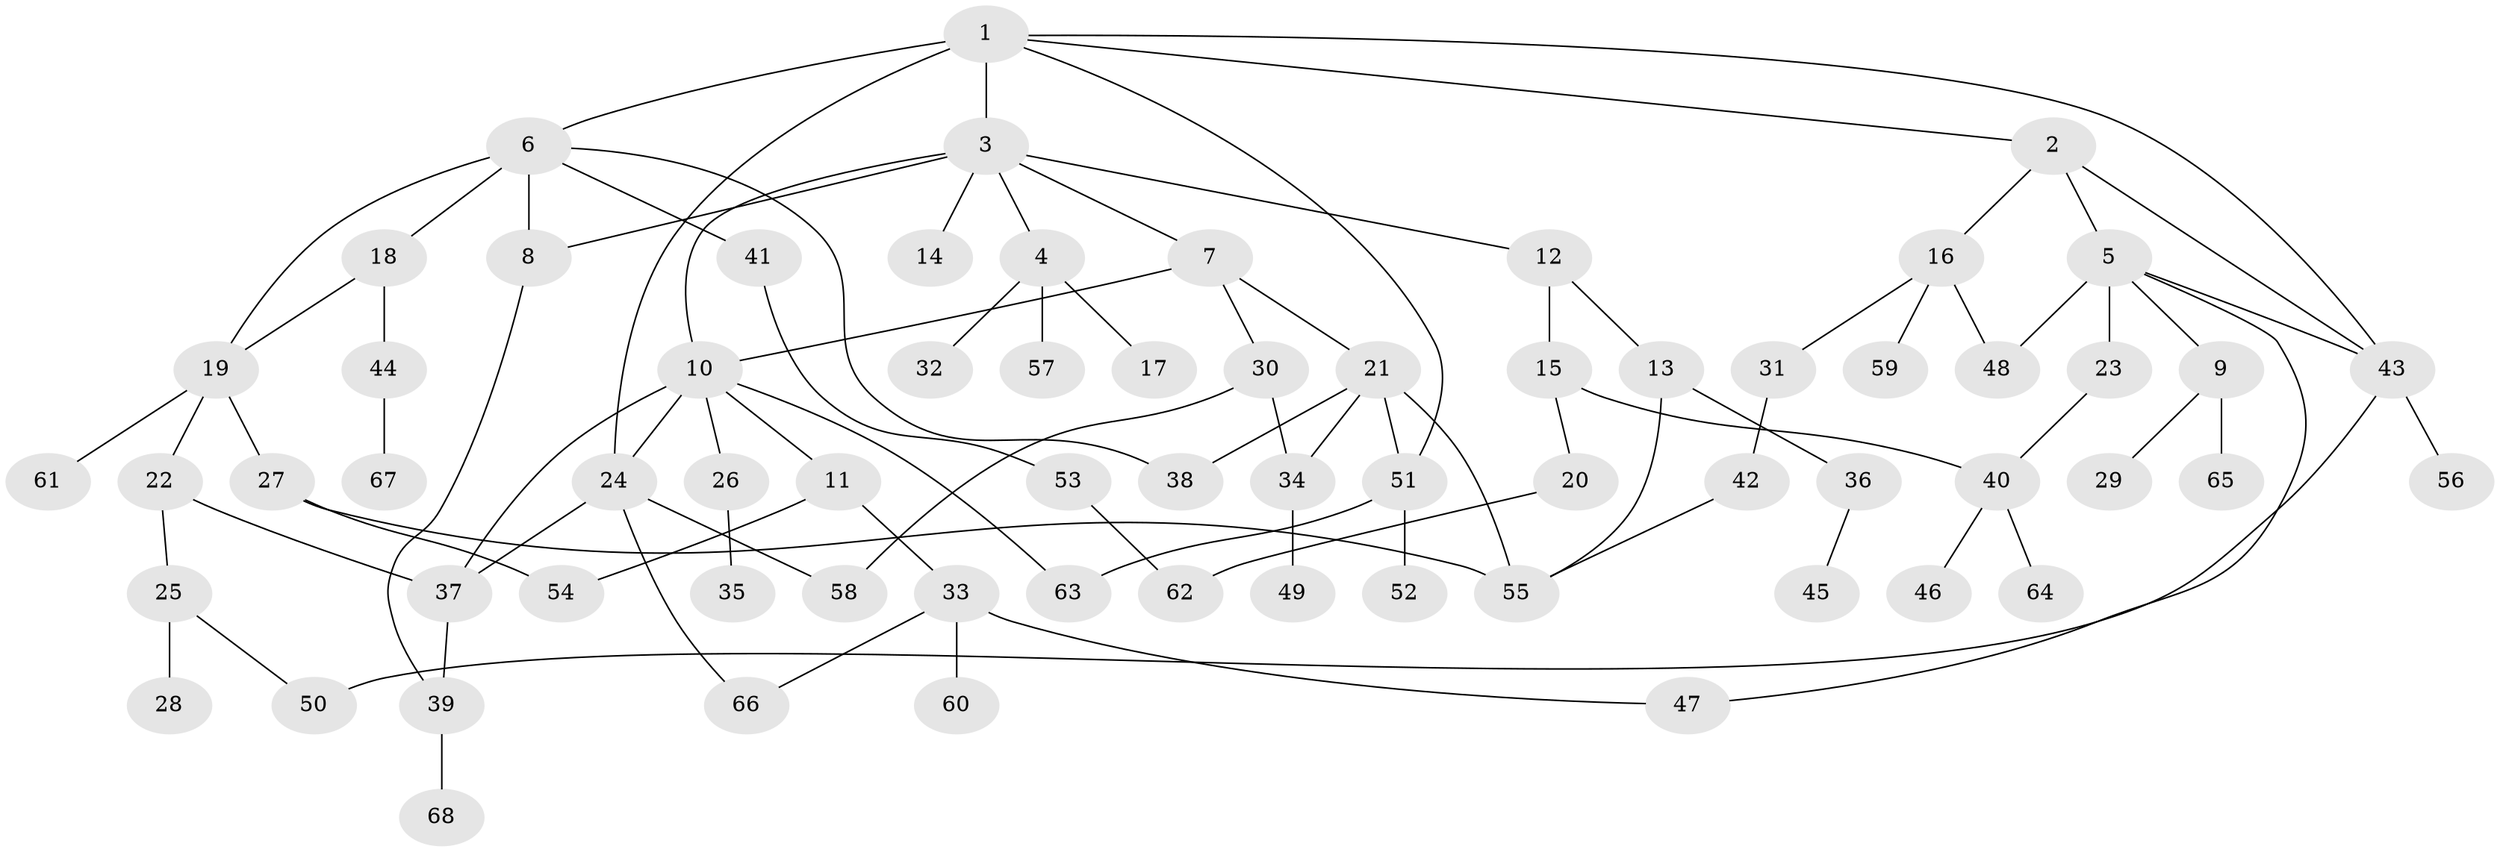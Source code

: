 // original degree distribution, {5: 0.05925925925925926, 4: 0.1111111111111111, 7: 0.007407407407407408, 6: 0.014814814814814815, 3: 0.15555555555555556, 8: 0.007407407407407408, 2: 0.28888888888888886, 1: 0.35555555555555557}
// Generated by graph-tools (version 1.1) at 2025/34/03/09/25 02:34:14]
// undirected, 68 vertices, 91 edges
graph export_dot {
graph [start="1"]
  node [color=gray90,style=filled];
  1;
  2;
  3;
  4;
  5;
  6;
  7;
  8;
  9;
  10;
  11;
  12;
  13;
  14;
  15;
  16;
  17;
  18;
  19;
  20;
  21;
  22;
  23;
  24;
  25;
  26;
  27;
  28;
  29;
  30;
  31;
  32;
  33;
  34;
  35;
  36;
  37;
  38;
  39;
  40;
  41;
  42;
  43;
  44;
  45;
  46;
  47;
  48;
  49;
  50;
  51;
  52;
  53;
  54;
  55;
  56;
  57;
  58;
  59;
  60;
  61;
  62;
  63;
  64;
  65;
  66;
  67;
  68;
  1 -- 2 [weight=1.0];
  1 -- 3 [weight=1.0];
  1 -- 6 [weight=2.0];
  1 -- 24 [weight=1.0];
  1 -- 43 [weight=1.0];
  1 -- 51 [weight=1.0];
  2 -- 5 [weight=1.0];
  2 -- 16 [weight=1.0];
  2 -- 43 [weight=1.0];
  3 -- 4 [weight=1.0];
  3 -- 7 [weight=1.0];
  3 -- 8 [weight=1.0];
  3 -- 10 [weight=1.0];
  3 -- 12 [weight=1.0];
  3 -- 14 [weight=1.0];
  4 -- 17 [weight=1.0];
  4 -- 32 [weight=1.0];
  4 -- 57 [weight=1.0];
  5 -- 9 [weight=1.0];
  5 -- 23 [weight=2.0];
  5 -- 43 [weight=1.0];
  5 -- 47 [weight=1.0];
  5 -- 48 [weight=1.0];
  6 -- 8 [weight=1.0];
  6 -- 18 [weight=1.0];
  6 -- 19 [weight=1.0];
  6 -- 38 [weight=1.0];
  6 -- 41 [weight=1.0];
  7 -- 10 [weight=1.0];
  7 -- 21 [weight=1.0];
  7 -- 30 [weight=1.0];
  8 -- 39 [weight=1.0];
  9 -- 29 [weight=1.0];
  9 -- 65 [weight=1.0];
  10 -- 11 [weight=1.0];
  10 -- 24 [weight=1.0];
  10 -- 26 [weight=1.0];
  10 -- 37 [weight=1.0];
  10 -- 63 [weight=1.0];
  11 -- 33 [weight=1.0];
  11 -- 54 [weight=1.0];
  12 -- 13 [weight=1.0];
  12 -- 15 [weight=1.0];
  13 -- 36 [weight=1.0];
  13 -- 55 [weight=1.0];
  15 -- 20 [weight=1.0];
  15 -- 40 [weight=1.0];
  16 -- 31 [weight=1.0];
  16 -- 48 [weight=1.0];
  16 -- 59 [weight=1.0];
  18 -- 19 [weight=1.0];
  18 -- 44 [weight=1.0];
  19 -- 22 [weight=1.0];
  19 -- 27 [weight=1.0];
  19 -- 61 [weight=2.0];
  20 -- 62 [weight=1.0];
  21 -- 34 [weight=1.0];
  21 -- 38 [weight=1.0];
  21 -- 51 [weight=1.0];
  21 -- 55 [weight=1.0];
  22 -- 25 [weight=1.0];
  22 -- 37 [weight=1.0];
  23 -- 40 [weight=1.0];
  24 -- 37 [weight=1.0];
  24 -- 58 [weight=1.0];
  24 -- 66 [weight=1.0];
  25 -- 28 [weight=1.0];
  25 -- 50 [weight=1.0];
  26 -- 35 [weight=1.0];
  27 -- 54 [weight=1.0];
  27 -- 55 [weight=2.0];
  30 -- 34 [weight=2.0];
  30 -- 58 [weight=1.0];
  31 -- 42 [weight=1.0];
  33 -- 47 [weight=1.0];
  33 -- 60 [weight=1.0];
  33 -- 66 [weight=1.0];
  34 -- 49 [weight=1.0];
  36 -- 45 [weight=1.0];
  37 -- 39 [weight=1.0];
  39 -- 68 [weight=1.0];
  40 -- 46 [weight=1.0];
  40 -- 64 [weight=2.0];
  41 -- 53 [weight=1.0];
  42 -- 55 [weight=1.0];
  43 -- 50 [weight=1.0];
  43 -- 56 [weight=1.0];
  44 -- 67 [weight=1.0];
  51 -- 52 [weight=3.0];
  51 -- 63 [weight=1.0];
  53 -- 62 [weight=2.0];
}
